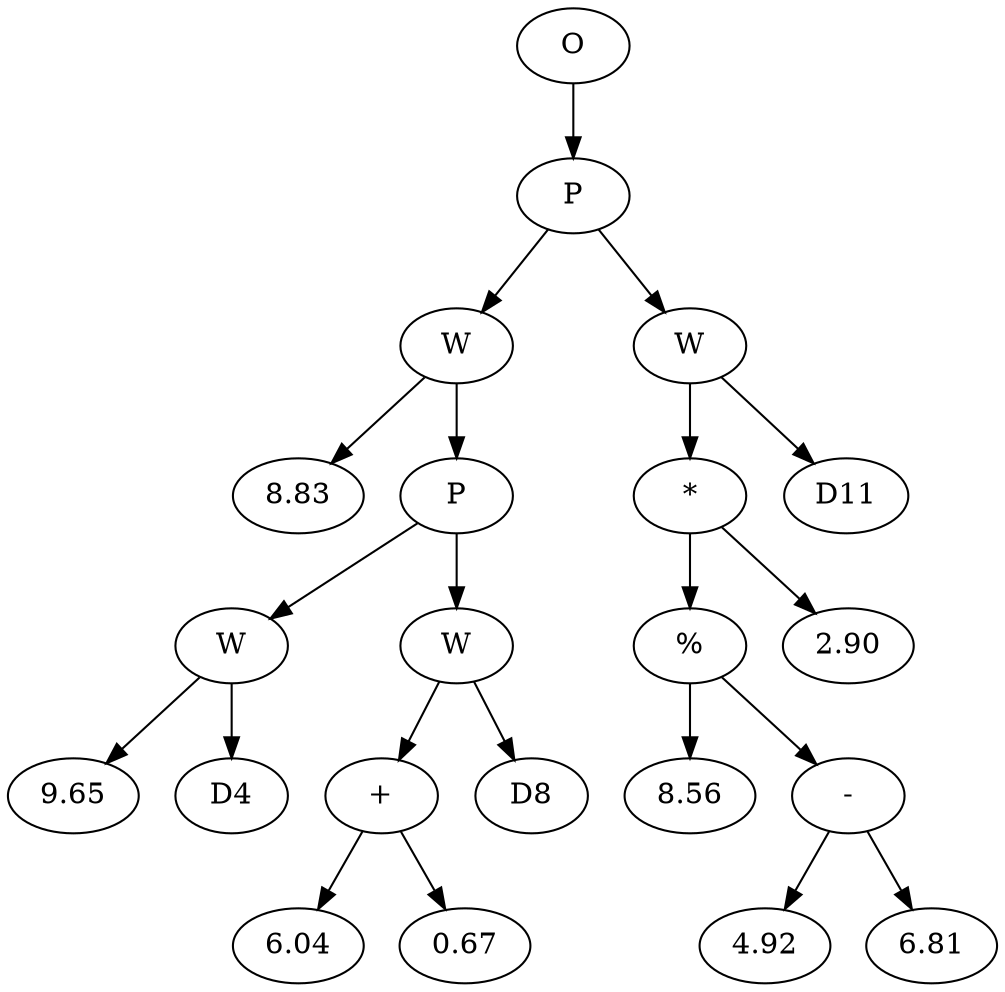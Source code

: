 // Tree
digraph {
	2405484 [label=O]
	2405485 [label=P]
	2405484 -> 2405485
	2405486 [label=W]
	2405485 -> 2405486
	2405487 [label=8.83]
	2405486 -> 2405487
	2405488 [label=P]
	2405486 -> 2405488
	2405489 [label=W]
	2405488 -> 2405489
	2405490 [label=9.65]
	2405489 -> 2405490
	2405491 [label=D4]
	2405489 -> 2405491
	2405492 [label=W]
	2405488 -> 2405492
	2405493 [label="+"]
	2405492 -> 2405493
	2405494 [label=6.04]
	2405493 -> 2405494
	2405495 [label=0.67]
	2405493 -> 2405495
	2405496 [label=D8]
	2405492 -> 2405496
	2405497 [label=W]
	2405485 -> 2405497
	2405498 [label="*"]
	2405497 -> 2405498
	2405499 [label="%"]
	2405498 -> 2405499
	2405500 [label=8.56]
	2405499 -> 2405500
	2405501 [label="-"]
	2405499 -> 2405501
	2405502 [label=4.92]
	2405501 -> 2405502
	2405503 [label=6.81]
	2405501 -> 2405503
	2405504 [label=2.90]
	2405498 -> 2405504
	2405505 [label=D11]
	2405497 -> 2405505
}
